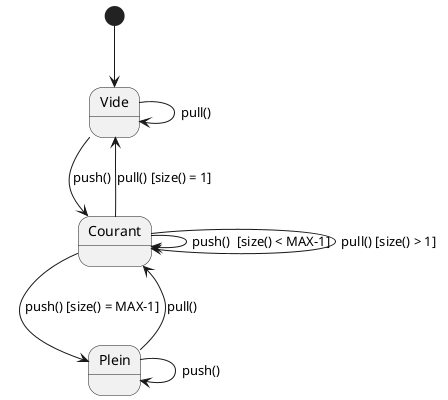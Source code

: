 @startuml

'-----------------------------------
' UML patterns illustrated
' JMB 2014
'-----------------------------------

[*] --> Vide
Vide --> Courant : push()
Vide --> Vide : pull()
Courant --> Plein : push() [size() = MAX-1]
Courant --> Courant : push()  [size() < MAX-1]
Plein --> Courant : pull()
Plein --> Plein : push()
Courant --> Courant : pull() [size() > 1]
Courant --> Vide : pull() [size() = 1]
@enduml
